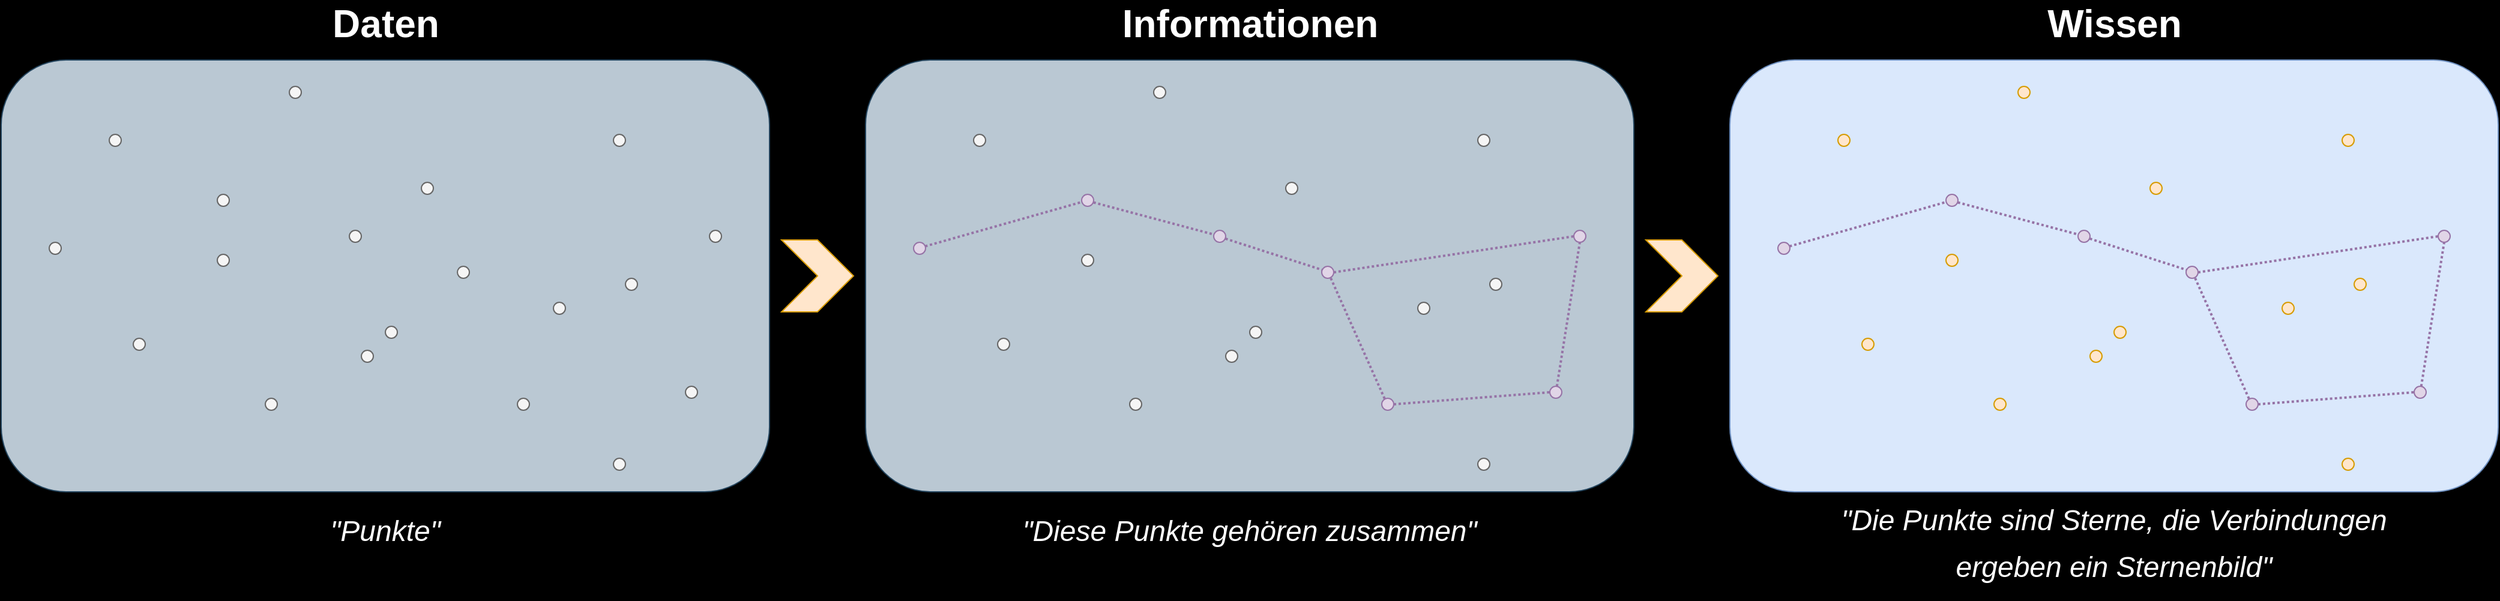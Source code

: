 <mxfile compressed="false" version="14.4.2" type="device">
  <diagram id="cXwhDG5eno2B9CwCT9aL" name="Seite-1">
    <mxGraphModel dx="2723" dy="1210" grid="1" gridSize="10" guides="1" tooltips="1" connect="1" arrows="1" fold="1" page="0" pageScale="1" pageWidth="827" pageHeight="1169" background="#000000" math="0" shadow="0">
      <root>
        <mxCell id="0" />
        <mxCell id="1" parent="0" />
        <mxCell id="2AlHZTJsLCXbRx7zKJm5-36" value="" style="rounded=1;whiteSpace=wrap;html=1;strokeWidth=1;fillColor=#bac8d3;strokeColor=#23445d;" parent="1" vertex="1">
          <mxGeometry x="120" y="120" width="640" height="360" as="geometry" />
        </mxCell>
        <mxCell id="2AlHZTJsLCXbRx7zKJm5-5" value="" style="ellipse;whiteSpace=wrap;html=1;aspect=fixed;strokeWidth=1;fillColor=#e1d5e7;strokeColor=#9673a6;fontColor=#FFFFFF;" parent="1" vertex="1">
          <mxGeometry x="160" y="272" width="10" height="10" as="geometry" />
        </mxCell>
        <mxCell id="2AlHZTJsLCXbRx7zKJm5-7" value="" style="ellipse;whiteSpace=wrap;html=1;aspect=fixed;strokeWidth=1;fillColor=#e1d5e7;strokeColor=#9673a6;fontColor=#FFFFFF;" parent="1" vertex="1">
          <mxGeometry x="300" y="232" width="10" height="10" as="geometry" />
        </mxCell>
        <mxCell id="2AlHZTJsLCXbRx7zKJm5-8" value="" style="ellipse;whiteSpace=wrap;html=1;aspect=fixed;strokeWidth=1;fillColor=#e1d5e7;strokeColor=#9673a6;fontColor=#FFFFFF;" parent="1" vertex="1">
          <mxGeometry x="410" y="262" width="10" height="10" as="geometry" />
        </mxCell>
        <mxCell id="2AlHZTJsLCXbRx7zKJm5-9" value="" style="ellipse;whiteSpace=wrap;html=1;aspect=fixed;strokeWidth=1;fillColor=#e1d5e7;strokeColor=#9673a6;fontColor=#FFFFFF;" parent="1" vertex="1">
          <mxGeometry x="500" y="292" width="10" height="10" as="geometry" />
        </mxCell>
        <mxCell id="2AlHZTJsLCXbRx7zKJm5-10" value="" style="ellipse;whiteSpace=wrap;html=1;aspect=fixed;strokeWidth=1;fillColor=#e1d5e7;strokeColor=#9673a6;fontColor=#FFFFFF;" parent="1" vertex="1">
          <mxGeometry x="710" y="262" width="10" height="10" as="geometry" />
        </mxCell>
        <mxCell id="2AlHZTJsLCXbRx7zKJm5-11" value="" style="ellipse;whiteSpace=wrap;html=1;aspect=fixed;strokeWidth=1;fillColor=#e1d5e7;strokeColor=#9673a6;fontColor=#FFFFFF;" parent="1" vertex="1">
          <mxGeometry x="550" y="402" width="10" height="10" as="geometry" />
        </mxCell>
        <mxCell id="2AlHZTJsLCXbRx7zKJm5-12" value="" style="ellipse;whiteSpace=wrap;html=1;aspect=fixed;strokeWidth=1;fillColor=#e1d5e7;strokeColor=#9673a6;fontColor=#FFFFFF;" parent="1" vertex="1">
          <mxGeometry x="690" y="392" width="10" height="10" as="geometry" />
        </mxCell>
        <mxCell id="2AlHZTJsLCXbRx7zKJm5-13" value="" style="endArrow=none;html=1;exitX=0.97;exitY=0.33;exitDx=0;exitDy=0;entryX=-0.018;entryY=0.651;entryDx=0;entryDy=0;exitPerimeter=0;entryPerimeter=0;strokeWidth=2;dashed=1;dashPattern=1 1;fillColor=#e1d5e7;strokeColor=#9673a6;fontColor=#FFFFFF;" parent="1" source="2AlHZTJsLCXbRx7zKJm5-5" target="2AlHZTJsLCXbRx7zKJm5-7" edge="1">
          <mxGeometry width="50" height="50" relative="1" as="geometry">
            <mxPoint x="190" y="362" as="sourcePoint" />
            <mxPoint x="290" y="273" as="targetPoint" />
          </mxGeometry>
        </mxCell>
        <mxCell id="2AlHZTJsLCXbRx7zKJm5-14" value="" style="endArrow=none;html=1;exitX=0.987;exitY=0.674;exitDx=0;exitDy=0;entryX=0.012;entryY=0.348;entryDx=0;entryDy=0;exitPerimeter=0;entryPerimeter=0;dashed=1;dashPattern=1 1;strokeWidth=2;fillColor=#e1d5e7;strokeColor=#9673a6;fontColor=#FFFFFF;" parent="1" source="2AlHZTJsLCXbRx7zKJm5-7" target="2AlHZTJsLCXbRx7zKJm5-8" edge="1">
          <mxGeometry width="50" height="50" relative="1" as="geometry">
            <mxPoint x="300" y="322" as="sourcePoint" />
            <mxPoint x="350" y="272" as="targetPoint" />
          </mxGeometry>
        </mxCell>
        <mxCell id="2AlHZTJsLCXbRx7zKJm5-15" value="" style="endArrow=none;html=1;entryX=0.035;entryY=0.298;entryDx=0;entryDy=0;exitX=0.981;exitY=0.697;exitDx=0;exitDy=0;exitPerimeter=0;entryPerimeter=0;dashed=1;dashPattern=1 1;strokeWidth=2;fillColor=#e1d5e7;strokeColor=#9673a6;fontColor=#FFFFFF;" parent="1" source="2AlHZTJsLCXbRx7zKJm5-8" target="2AlHZTJsLCXbRx7zKJm5-9" edge="1">
          <mxGeometry width="50" height="50" relative="1" as="geometry">
            <mxPoint x="420" y="332" as="sourcePoint" />
            <mxPoint x="470" y="282" as="targetPoint" />
          </mxGeometry>
        </mxCell>
        <mxCell id="2AlHZTJsLCXbRx7zKJm5-16" value="" style="endArrow=none;html=1;exitX=1;exitY=0.5;exitDx=0;exitDy=0;entryX=0;entryY=0.5;entryDx=0;entryDy=0;dashed=1;dashPattern=1 1;strokeWidth=2;fillColor=#e1d5e7;strokeColor=#9673a6;fontColor=#FFFFFF;" parent="1" source="2AlHZTJsLCXbRx7zKJm5-9" target="2AlHZTJsLCXbRx7zKJm5-10" edge="1">
          <mxGeometry width="50" height="50" relative="1" as="geometry">
            <mxPoint x="570" y="252" as="sourcePoint" />
            <mxPoint x="680" y="282" as="targetPoint" />
          </mxGeometry>
        </mxCell>
        <mxCell id="2AlHZTJsLCXbRx7zKJm5-17" value="" style="endArrow=none;html=1;entryX=0.5;entryY=1;entryDx=0;entryDy=0;exitX=0.588;exitY=0.009;exitDx=0;exitDy=0;exitPerimeter=0;dashed=1;dashPattern=1 1;strokeWidth=2;fillColor=#e1d5e7;strokeColor=#9673a6;fontColor=#FFFFFF;" parent="1" source="2AlHZTJsLCXbRx7zKJm5-12" target="2AlHZTJsLCXbRx7zKJm5-10" edge="1">
          <mxGeometry width="50" height="50" relative="1" as="geometry">
            <mxPoint x="670" y="352" as="sourcePoint" />
            <mxPoint x="720" y="302" as="targetPoint" />
          </mxGeometry>
        </mxCell>
        <mxCell id="2AlHZTJsLCXbRx7zKJm5-18" value="" style="endArrow=none;html=1;exitX=0.239;exitY=0.032;exitDx=0;exitDy=0;exitPerimeter=0;entryX=0.739;entryY=0.952;entryDx=0;entryDy=0;entryPerimeter=0;dashed=1;dashPattern=1 1;strokeWidth=2;fillColor=#e1d5e7;strokeColor=#9673a6;fontColor=#FFFFFF;" parent="1" source="2AlHZTJsLCXbRx7zKJm5-11" target="2AlHZTJsLCXbRx7zKJm5-9" edge="1">
          <mxGeometry width="50" height="50" relative="1" as="geometry">
            <mxPoint x="540" y="392" as="sourcePoint" />
            <mxPoint x="510" y="312" as="targetPoint" />
          </mxGeometry>
        </mxCell>
        <mxCell id="2AlHZTJsLCXbRx7zKJm5-19" value="" style="endArrow=none;html=1;entryX=0;entryY=0.5;entryDx=0;entryDy=0;exitX=1;exitY=0.5;exitDx=0;exitDy=0;dashed=1;dashPattern=1 1;strokeWidth=2;fillColor=#e1d5e7;strokeColor=#9673a6;fontColor=#FFFFFF;" parent="1" source="2AlHZTJsLCXbRx7zKJm5-11" target="2AlHZTJsLCXbRx7zKJm5-12" edge="1">
          <mxGeometry width="50" height="50" relative="1" as="geometry">
            <mxPoint x="570" y="402" as="sourcePoint" />
            <mxPoint x="670" y="402" as="targetPoint" />
          </mxGeometry>
        </mxCell>
        <mxCell id="2AlHZTJsLCXbRx7zKJm5-21" value="" style="ellipse;whiteSpace=wrap;html=1;aspect=fixed;strokeWidth=1;fillColor=#f5f5f5;strokeColor=#666666;fontColor=#FFFFFF;" parent="1" vertex="1">
          <mxGeometry x="580" y="322" width="10" height="10" as="geometry" />
        </mxCell>
        <mxCell id="2AlHZTJsLCXbRx7zKJm5-22" value="" style="ellipse;whiteSpace=wrap;html=1;aspect=fixed;strokeWidth=1;fillColor=#f5f5f5;strokeColor=#666666;fontColor=#FFFFFF;" parent="1" vertex="1">
          <mxGeometry x="360" y="142" width="10" height="10" as="geometry" />
        </mxCell>
        <mxCell id="2AlHZTJsLCXbRx7zKJm5-23" value="" style="ellipse;whiteSpace=wrap;html=1;aspect=fixed;strokeWidth=1;fillColor=#f5f5f5;strokeColor=#666666;fontColor=#FFFFFF;" parent="1" vertex="1">
          <mxGeometry x="300" y="282" width="10" height="10" as="geometry" />
        </mxCell>
        <mxCell id="2AlHZTJsLCXbRx7zKJm5-24" value="" style="ellipse;whiteSpace=wrap;html=1;aspect=fixed;strokeWidth=1;fillColor=#f5f5f5;strokeColor=#666666;fontColor=#FFFFFF;" parent="1" vertex="1">
          <mxGeometry x="230" y="352" width="10" height="10" as="geometry" />
        </mxCell>
        <mxCell id="2AlHZTJsLCXbRx7zKJm5-25" value="" style="ellipse;whiteSpace=wrap;html=1;aspect=fixed;strokeWidth=1;fillColor=#f5f5f5;strokeColor=#666666;fontColor=#FFFFFF;" parent="1" vertex="1">
          <mxGeometry x="470" y="222" width="10" height="10" as="geometry" />
        </mxCell>
        <mxCell id="2AlHZTJsLCXbRx7zKJm5-26" value="" style="ellipse;whiteSpace=wrap;html=1;aspect=fixed;strokeWidth=1;fillColor=#f5f5f5;strokeColor=#666666;fontColor=#FFFFFF;" parent="1" vertex="1">
          <mxGeometry x="630" y="182" width="10" height="10" as="geometry" />
        </mxCell>
        <mxCell id="2AlHZTJsLCXbRx7zKJm5-27" value="" style="ellipse;whiteSpace=wrap;html=1;aspect=fixed;strokeWidth=1;fillColor=#f5f5f5;strokeColor=#666666;fontColor=#FFFFFF;" parent="1" vertex="1">
          <mxGeometry x="210" y="182" width="10" height="10" as="geometry" />
        </mxCell>
        <mxCell id="2AlHZTJsLCXbRx7zKJm5-31" value="" style="ellipse;whiteSpace=wrap;html=1;aspect=fixed;strokeWidth=1;fillColor=#f5f5f5;strokeColor=#666666;fontColor=#FFFFFF;" parent="1" vertex="1">
          <mxGeometry x="340" y="402" width="10" height="10" as="geometry" />
        </mxCell>
        <mxCell id="2AlHZTJsLCXbRx7zKJm5-32" value="" style="ellipse;whiteSpace=wrap;html=1;aspect=fixed;strokeWidth=1;fillColor=#f5f5f5;strokeColor=#666666;fontColor=#FFFFFF;" parent="1" vertex="1">
          <mxGeometry x="440" y="342" width="10" height="10" as="geometry" />
        </mxCell>
        <mxCell id="2AlHZTJsLCXbRx7zKJm5-33" value="" style="ellipse;whiteSpace=wrap;html=1;aspect=fixed;strokeWidth=1;fillColor=#f5f5f5;strokeColor=#666666;fontColor=#FFFFFF;" parent="1" vertex="1">
          <mxGeometry x="420" y="362" width="10" height="10" as="geometry" />
        </mxCell>
        <mxCell id="2AlHZTJsLCXbRx7zKJm5-34" value="" style="ellipse;whiteSpace=wrap;html=1;aspect=fixed;strokeWidth=1;fillColor=#f5f5f5;strokeColor=#666666;fontColor=#FFFFFF;" parent="1" vertex="1">
          <mxGeometry x="630" y="452" width="10" height="10" as="geometry" />
        </mxCell>
        <mxCell id="2AlHZTJsLCXbRx7zKJm5-35" value="" style="ellipse;whiteSpace=wrap;html=1;aspect=fixed;strokeWidth=1;fillColor=#f5f5f5;strokeColor=#666666;fontColor=#FFFFFF;" parent="1" vertex="1">
          <mxGeometry x="640" y="302" width="10" height="10" as="geometry" />
        </mxCell>
        <mxCell id="2AlHZTJsLCXbRx7zKJm5-37" value="" style="rounded=1;whiteSpace=wrap;html=1;strokeWidth=1;fillColor=#bac8d3;strokeColor=#23445d;" parent="1" vertex="1">
          <mxGeometry x="-600" y="120" width="640" height="360" as="geometry" />
        </mxCell>
        <mxCell id="2AlHZTJsLCXbRx7zKJm5-38" value="" style="ellipse;whiteSpace=wrap;html=1;aspect=fixed;strokeWidth=1;fillColor=#f5f5f5;strokeColor=#666666;fontColor=#FFFFFF;" parent="1" vertex="1">
          <mxGeometry x="-560" y="272" width="10" height="10" as="geometry" />
        </mxCell>
        <mxCell id="2AlHZTJsLCXbRx7zKJm5-39" value="" style="ellipse;whiteSpace=wrap;html=1;aspect=fixed;strokeWidth=1;fillColor=#f5f5f5;strokeColor=#666666;fontColor=#FFFFFF;" parent="1" vertex="1">
          <mxGeometry x="-420" y="232" width="10" height="10" as="geometry" />
        </mxCell>
        <mxCell id="2AlHZTJsLCXbRx7zKJm5-40" value="" style="ellipse;whiteSpace=wrap;html=1;aspect=fixed;strokeWidth=1;fillColor=#f5f5f5;strokeColor=#666666;fontColor=#FFFFFF;" parent="1" vertex="1">
          <mxGeometry x="-310" y="262" width="10" height="10" as="geometry" />
        </mxCell>
        <mxCell id="2AlHZTJsLCXbRx7zKJm5-41" value="" style="ellipse;whiteSpace=wrap;html=1;aspect=fixed;strokeWidth=1;fillColor=#f5f5f5;strokeColor=#666666;fontColor=#FFFFFF;" parent="1" vertex="1">
          <mxGeometry x="-220" y="292" width="10" height="10" as="geometry" />
        </mxCell>
        <mxCell id="2AlHZTJsLCXbRx7zKJm5-42" value="" style="ellipse;whiteSpace=wrap;html=1;aspect=fixed;strokeWidth=1;fillColor=#f5f5f5;strokeColor=#666666;fontColor=#FFFFFF;" parent="1" vertex="1">
          <mxGeometry x="-10" y="262" width="10" height="10" as="geometry" />
        </mxCell>
        <mxCell id="2AlHZTJsLCXbRx7zKJm5-43" value="" style="ellipse;whiteSpace=wrap;html=1;aspect=fixed;strokeWidth=1;fillColor=#f5f5f5;strokeColor=#666666;fontColor=#FFFFFF;" parent="1" vertex="1">
          <mxGeometry x="-170" y="402" width="10" height="10" as="geometry" />
        </mxCell>
        <mxCell id="2AlHZTJsLCXbRx7zKJm5-44" value="" style="ellipse;whiteSpace=wrap;html=1;aspect=fixed;strokeWidth=1;fillColor=#f5f5f5;strokeColor=#666666;fontColor=#FFFFFF;" parent="1" vertex="1">
          <mxGeometry x="-30" y="392" width="10" height="10" as="geometry" />
        </mxCell>
        <mxCell id="2AlHZTJsLCXbRx7zKJm5-52" value="" style="ellipse;whiteSpace=wrap;html=1;aspect=fixed;strokeWidth=1;fillColor=#f5f5f5;strokeColor=#666666;fontColor=#FFFFFF;" parent="1" vertex="1">
          <mxGeometry x="-140" y="322" width="10" height="10" as="geometry" />
        </mxCell>
        <mxCell id="2AlHZTJsLCXbRx7zKJm5-53" value="" style="ellipse;whiteSpace=wrap;html=1;aspect=fixed;strokeWidth=1;fillColor=#f5f5f5;strokeColor=#666666;fontColor=#FFFFFF;" parent="1" vertex="1">
          <mxGeometry x="-360" y="142" width="10" height="10" as="geometry" />
        </mxCell>
        <mxCell id="2AlHZTJsLCXbRx7zKJm5-54" value="" style="ellipse;whiteSpace=wrap;html=1;aspect=fixed;strokeWidth=1;fillColor=#f5f5f5;strokeColor=#666666;fontColor=#FFFFFF;" parent="1" vertex="1">
          <mxGeometry x="-420" y="282" width="10" height="10" as="geometry" />
        </mxCell>
        <mxCell id="2AlHZTJsLCXbRx7zKJm5-55" value="" style="ellipse;whiteSpace=wrap;html=1;aspect=fixed;strokeWidth=1;fillColor=#f5f5f5;strokeColor=#666666;fontColor=#FFFFFF;" parent="1" vertex="1">
          <mxGeometry x="-490" y="352" width="10" height="10" as="geometry" />
        </mxCell>
        <mxCell id="2AlHZTJsLCXbRx7zKJm5-56" value="" style="ellipse;whiteSpace=wrap;html=1;aspect=fixed;strokeWidth=1;fillColor=#f5f5f5;strokeColor=#666666;fontColor=#FFFFFF;" parent="1" vertex="1">
          <mxGeometry x="-250" y="222" width="10" height="10" as="geometry" />
        </mxCell>
        <mxCell id="2AlHZTJsLCXbRx7zKJm5-57" value="" style="ellipse;whiteSpace=wrap;html=1;aspect=fixed;strokeWidth=1;fillColor=#f5f5f5;strokeColor=#666666;fontColor=#FFFFFF;" parent="1" vertex="1">
          <mxGeometry x="-90" y="182" width="10" height="10" as="geometry" />
        </mxCell>
        <mxCell id="2AlHZTJsLCXbRx7zKJm5-58" value="" style="ellipse;whiteSpace=wrap;html=1;aspect=fixed;strokeWidth=1;fillColor=#f5f5f5;strokeColor=#666666;fontColor=#FFFFFF;" parent="1" vertex="1">
          <mxGeometry x="-510" y="182" width="10" height="10" as="geometry" />
        </mxCell>
        <mxCell id="2AlHZTJsLCXbRx7zKJm5-59" value="" style="ellipse;whiteSpace=wrap;html=1;aspect=fixed;strokeWidth=1;fillColor=#f5f5f5;strokeColor=#666666;fontColor=#FFFFFF;" parent="1" vertex="1">
          <mxGeometry x="-380" y="402" width="10" height="10" as="geometry" />
        </mxCell>
        <mxCell id="2AlHZTJsLCXbRx7zKJm5-60" value="" style="ellipse;whiteSpace=wrap;html=1;aspect=fixed;strokeWidth=1;fillColor=#f5f5f5;strokeColor=#666666;fontColor=#FFFFFF;" parent="1" vertex="1">
          <mxGeometry x="-280" y="342" width="10" height="10" as="geometry" />
        </mxCell>
        <mxCell id="2AlHZTJsLCXbRx7zKJm5-61" value="" style="ellipse;whiteSpace=wrap;html=1;aspect=fixed;strokeWidth=1;fillColor=#f5f5f5;strokeColor=#666666;fontColor=#FFFFFF;" parent="1" vertex="1">
          <mxGeometry x="-300" y="362" width="10" height="10" as="geometry" />
        </mxCell>
        <mxCell id="2AlHZTJsLCXbRx7zKJm5-62" value="" style="ellipse;whiteSpace=wrap;html=1;aspect=fixed;strokeWidth=1;fillColor=#f5f5f5;strokeColor=#666666;fontColor=#FFFFFF;" parent="1" vertex="1">
          <mxGeometry x="-90" y="452" width="10" height="10" as="geometry" />
        </mxCell>
        <mxCell id="2AlHZTJsLCXbRx7zKJm5-63" value="" style="ellipse;whiteSpace=wrap;html=1;aspect=fixed;strokeWidth=1;fillColor=#f5f5f5;strokeColor=#666666;fontColor=#FFFFFF;" parent="1" vertex="1">
          <mxGeometry x="-80" y="302" width="10" height="10" as="geometry" />
        </mxCell>
        <mxCell id="2AlHZTJsLCXbRx7zKJm5-64" value="" style="rounded=1;whiteSpace=wrap;html=1;strokeWidth=1;fillColor=#dae8fc;strokeColor=#6c8ebf;" parent="1" vertex="1">
          <mxGeometry x="840" y="120" width="640" height="360" as="geometry" />
        </mxCell>
        <mxCell id="2AlHZTJsLCXbRx7zKJm5-65" value="" style="ellipse;whiteSpace=wrap;html=1;aspect=fixed;strokeWidth=1;fillColor=#e1d5e7;strokeColor=#9673a6;fontColor=#FFFFFF;" parent="1" vertex="1">
          <mxGeometry x="880" y="272" width="10" height="10" as="geometry" />
        </mxCell>
        <mxCell id="2AlHZTJsLCXbRx7zKJm5-66" value="" style="ellipse;whiteSpace=wrap;html=1;aspect=fixed;strokeWidth=1;fillColor=#e1d5e7;strokeColor=#9673a6;fontColor=#FFFFFF;" parent="1" vertex="1">
          <mxGeometry x="1020" y="232" width="10" height="10" as="geometry" />
        </mxCell>
        <mxCell id="2AlHZTJsLCXbRx7zKJm5-67" value="" style="ellipse;whiteSpace=wrap;html=1;aspect=fixed;strokeWidth=1;fillColor=#e1d5e7;strokeColor=#9673a6;fontColor=#FFFFFF;" parent="1" vertex="1">
          <mxGeometry x="1130" y="262" width="10" height="10" as="geometry" />
        </mxCell>
        <mxCell id="2AlHZTJsLCXbRx7zKJm5-68" value="" style="ellipse;whiteSpace=wrap;html=1;aspect=fixed;strokeWidth=1;fillColor=#e1d5e7;strokeColor=#9673a6;fontColor=#FFFFFF;" parent="1" vertex="1">
          <mxGeometry x="1220" y="292" width="10" height="10" as="geometry" />
        </mxCell>
        <mxCell id="2AlHZTJsLCXbRx7zKJm5-69" value="" style="ellipse;whiteSpace=wrap;html=1;aspect=fixed;strokeWidth=1;fillColor=#e1d5e7;strokeColor=#9673a6;fontColor=#FFFFFF;" parent="1" vertex="1">
          <mxGeometry x="1430" y="262" width="10" height="10" as="geometry" />
        </mxCell>
        <mxCell id="2AlHZTJsLCXbRx7zKJm5-70" value="" style="ellipse;whiteSpace=wrap;html=1;aspect=fixed;strokeWidth=1;fillColor=#e1d5e7;strokeColor=#9673a6;fontColor=#FFFFFF;" parent="1" vertex="1">
          <mxGeometry x="1270" y="402" width="10" height="10" as="geometry" />
        </mxCell>
        <mxCell id="2AlHZTJsLCXbRx7zKJm5-71" value="" style="ellipse;whiteSpace=wrap;html=1;aspect=fixed;strokeWidth=1;fillColor=#e1d5e7;strokeColor=#9673a6;fontColor=#FFFFFF;" parent="1" vertex="1">
          <mxGeometry x="1410" y="392" width="10" height="10" as="geometry" />
        </mxCell>
        <mxCell id="2AlHZTJsLCXbRx7zKJm5-72" value="" style="endArrow=none;html=1;exitX=0.97;exitY=0.33;exitDx=0;exitDy=0;entryX=-0.018;entryY=0.651;entryDx=0;entryDy=0;exitPerimeter=0;entryPerimeter=0;strokeWidth=2;dashed=1;dashPattern=1 1;fillColor=#e1d5e7;strokeColor=#9673a6;fontColor=#FFFFFF;" parent="1" source="2AlHZTJsLCXbRx7zKJm5-65" target="2AlHZTJsLCXbRx7zKJm5-66" edge="1">
          <mxGeometry width="50" height="50" relative="1" as="geometry">
            <mxPoint x="910" y="362" as="sourcePoint" />
            <mxPoint x="1010" y="273" as="targetPoint" />
          </mxGeometry>
        </mxCell>
        <mxCell id="2AlHZTJsLCXbRx7zKJm5-73" value="" style="endArrow=none;html=1;exitX=0.987;exitY=0.674;exitDx=0;exitDy=0;entryX=0.012;entryY=0.348;entryDx=0;entryDy=0;exitPerimeter=0;entryPerimeter=0;dashed=1;dashPattern=1 1;strokeWidth=2;fillColor=#e1d5e7;strokeColor=#9673a6;fontColor=#FFFFFF;" parent="1" source="2AlHZTJsLCXbRx7zKJm5-66" target="2AlHZTJsLCXbRx7zKJm5-67" edge="1">
          <mxGeometry width="50" height="50" relative="1" as="geometry">
            <mxPoint x="1020" y="322" as="sourcePoint" />
            <mxPoint x="1070" y="272" as="targetPoint" />
          </mxGeometry>
        </mxCell>
        <mxCell id="2AlHZTJsLCXbRx7zKJm5-74" value="" style="endArrow=none;html=1;entryX=0.035;entryY=0.298;entryDx=0;entryDy=0;exitX=0.981;exitY=0.697;exitDx=0;exitDy=0;exitPerimeter=0;entryPerimeter=0;dashed=1;dashPattern=1 1;strokeWidth=2;fillColor=#e1d5e7;strokeColor=#9673a6;fontColor=#FFFFFF;" parent="1" source="2AlHZTJsLCXbRx7zKJm5-67" target="2AlHZTJsLCXbRx7zKJm5-68" edge="1">
          <mxGeometry width="50" height="50" relative="1" as="geometry">
            <mxPoint x="1140" y="332" as="sourcePoint" />
            <mxPoint x="1190" y="282" as="targetPoint" />
          </mxGeometry>
        </mxCell>
        <mxCell id="2AlHZTJsLCXbRx7zKJm5-75" value="" style="endArrow=none;html=1;exitX=1;exitY=0.5;exitDx=0;exitDy=0;entryX=0;entryY=0.5;entryDx=0;entryDy=0;dashed=1;dashPattern=1 1;strokeWidth=2;fillColor=#e1d5e7;strokeColor=#9673a6;fontColor=#FFFFFF;" parent="1" source="2AlHZTJsLCXbRx7zKJm5-68" target="2AlHZTJsLCXbRx7zKJm5-69" edge="1">
          <mxGeometry width="50" height="50" relative="1" as="geometry">
            <mxPoint x="1290" y="252" as="sourcePoint" />
            <mxPoint x="1400" y="282" as="targetPoint" />
          </mxGeometry>
        </mxCell>
        <mxCell id="2AlHZTJsLCXbRx7zKJm5-76" value="" style="endArrow=none;html=1;entryX=0.5;entryY=1;entryDx=0;entryDy=0;exitX=0.588;exitY=0.009;exitDx=0;exitDy=0;exitPerimeter=0;dashed=1;dashPattern=1 1;strokeWidth=2;fillColor=#e1d5e7;strokeColor=#9673a6;fontColor=#FFFFFF;" parent="1" source="2AlHZTJsLCXbRx7zKJm5-71" target="2AlHZTJsLCXbRx7zKJm5-69" edge="1">
          <mxGeometry width="50" height="50" relative="1" as="geometry">
            <mxPoint x="1390" y="352" as="sourcePoint" />
            <mxPoint x="1440" y="302" as="targetPoint" />
          </mxGeometry>
        </mxCell>
        <mxCell id="2AlHZTJsLCXbRx7zKJm5-77" value="" style="endArrow=none;html=1;exitX=0.239;exitY=0.032;exitDx=0;exitDy=0;exitPerimeter=0;entryX=0.739;entryY=0.952;entryDx=0;entryDy=0;entryPerimeter=0;dashed=1;dashPattern=1 1;strokeWidth=2;fillColor=#e1d5e7;strokeColor=#9673a6;fontColor=#FFFFFF;" parent="1" source="2AlHZTJsLCXbRx7zKJm5-70" target="2AlHZTJsLCXbRx7zKJm5-68" edge="1">
          <mxGeometry width="50" height="50" relative="1" as="geometry">
            <mxPoint x="1260" y="392" as="sourcePoint" />
            <mxPoint x="1230" y="312" as="targetPoint" />
          </mxGeometry>
        </mxCell>
        <mxCell id="2AlHZTJsLCXbRx7zKJm5-78" value="" style="endArrow=none;html=1;entryX=0;entryY=0.5;entryDx=0;entryDy=0;exitX=1;exitY=0.5;exitDx=0;exitDy=0;dashed=1;dashPattern=1 1;strokeWidth=2;fillColor=#e1d5e7;strokeColor=#9673a6;fontColor=#FFFFFF;" parent="1" source="2AlHZTJsLCXbRx7zKJm5-70" target="2AlHZTJsLCXbRx7zKJm5-71" edge="1">
          <mxGeometry width="50" height="50" relative="1" as="geometry">
            <mxPoint x="1290" y="402" as="sourcePoint" />
            <mxPoint x="1390" y="402" as="targetPoint" />
          </mxGeometry>
        </mxCell>
        <mxCell id="2AlHZTJsLCXbRx7zKJm5-79" value="" style="ellipse;whiteSpace=wrap;html=1;aspect=fixed;strokeWidth=1;fillColor=#ffe6cc;strokeColor=#d79b00;fontColor=#FFFFFF;" parent="1" vertex="1">
          <mxGeometry x="1300" y="322" width="10" height="10" as="geometry" />
        </mxCell>
        <mxCell id="2AlHZTJsLCXbRx7zKJm5-80" value="" style="ellipse;whiteSpace=wrap;html=1;aspect=fixed;strokeWidth=1;fillColor=#ffe6cc;strokeColor=#d79b00;fontColor=#FFFFFF;" parent="1" vertex="1">
          <mxGeometry x="1080" y="142" width="10" height="10" as="geometry" />
        </mxCell>
        <mxCell id="2AlHZTJsLCXbRx7zKJm5-81" value="" style="ellipse;whiteSpace=wrap;html=1;aspect=fixed;strokeWidth=1;fillColor=#ffe6cc;strokeColor=#d79b00;fontColor=#FFFFFF;" parent="1" vertex="1">
          <mxGeometry x="1020" y="282" width="10" height="10" as="geometry" />
        </mxCell>
        <mxCell id="2AlHZTJsLCXbRx7zKJm5-82" value="" style="ellipse;whiteSpace=wrap;html=1;aspect=fixed;strokeWidth=1;fillColor=#ffe6cc;strokeColor=#d79b00;fontColor=#FFFFFF;" parent="1" vertex="1">
          <mxGeometry x="950" y="352" width="10" height="10" as="geometry" />
        </mxCell>
        <mxCell id="2AlHZTJsLCXbRx7zKJm5-83" value="" style="ellipse;whiteSpace=wrap;html=1;aspect=fixed;strokeWidth=1;fillColor=#ffe6cc;strokeColor=#d79b00;fontColor=#FFFFFF;" parent="1" vertex="1">
          <mxGeometry x="1190" y="222" width="10" height="10" as="geometry" />
        </mxCell>
        <mxCell id="2AlHZTJsLCXbRx7zKJm5-84" value="" style="ellipse;whiteSpace=wrap;html=1;aspect=fixed;strokeWidth=1;fillColor=#ffe6cc;strokeColor=#d79b00;fontColor=#FFFFFF;" parent="1" vertex="1">
          <mxGeometry x="1350" y="182" width="10" height="10" as="geometry" />
        </mxCell>
        <mxCell id="2AlHZTJsLCXbRx7zKJm5-85" value="" style="ellipse;whiteSpace=wrap;html=1;aspect=fixed;strokeWidth=1;fillColor=#ffe6cc;strokeColor=#d79b00;fontColor=#FFFFFF;" parent="1" vertex="1">
          <mxGeometry x="930" y="182" width="10" height="10" as="geometry" />
        </mxCell>
        <mxCell id="2AlHZTJsLCXbRx7zKJm5-86" value="" style="ellipse;whiteSpace=wrap;html=1;aspect=fixed;strokeWidth=1;fillColor=#ffe6cc;strokeColor=#d79b00;fontColor=#FFFFFF;" parent="1" vertex="1">
          <mxGeometry x="1060" y="402" width="10" height="10" as="geometry" />
        </mxCell>
        <mxCell id="2AlHZTJsLCXbRx7zKJm5-87" value="" style="ellipse;whiteSpace=wrap;html=1;aspect=fixed;strokeWidth=1;fillColor=#ffe6cc;strokeColor=#d79b00;fontColor=#FFFFFF;" parent="1" vertex="1">
          <mxGeometry x="1160" y="342" width="10" height="10" as="geometry" />
        </mxCell>
        <mxCell id="2AlHZTJsLCXbRx7zKJm5-88" value="" style="ellipse;whiteSpace=wrap;html=1;aspect=fixed;strokeWidth=1;fillColor=#ffe6cc;strokeColor=#d79b00;fontColor=#FFFFFF;" parent="1" vertex="1">
          <mxGeometry x="1140" y="362" width="10" height="10" as="geometry" />
        </mxCell>
        <mxCell id="2AlHZTJsLCXbRx7zKJm5-89" value="" style="ellipse;whiteSpace=wrap;html=1;aspect=fixed;strokeWidth=1;fillColor=#ffe6cc;strokeColor=#d79b00;fontColor=#FFFFFF;" parent="1" vertex="1">
          <mxGeometry x="1350" y="452" width="10" height="10" as="geometry" />
        </mxCell>
        <mxCell id="2AlHZTJsLCXbRx7zKJm5-90" value="" style="ellipse;whiteSpace=wrap;html=1;aspect=fixed;strokeWidth=1;fillColor=#ffe6cc;strokeColor=#d79b00;fontColor=#FFFFFF;" parent="1" vertex="1">
          <mxGeometry x="1360" y="302" width="10" height="10" as="geometry" />
        </mxCell>
        <mxCell id="2AlHZTJsLCXbRx7zKJm5-92" value="" style="html=1;shadow=0;dashed=0;align=center;verticalAlign=middle;shape=mxgraph.arrows2.arrow;dy=0;dx=30;notch=30;strokeWidth=1;fillColor=#ffe6cc;strokeColor=#d79b00;" parent="1" vertex="1">
          <mxGeometry x="50" y="270" width="60" height="60" as="geometry" />
        </mxCell>
        <mxCell id="2AlHZTJsLCXbRx7zKJm5-93" value="" style="html=1;shadow=0;dashed=0;align=center;verticalAlign=middle;shape=mxgraph.arrows2.arrow;dy=0;dx=30;notch=30;strokeWidth=1;fillColor=#ffe6cc;strokeColor=#d79b00;" parent="1" vertex="1">
          <mxGeometry x="770" y="270" width="60" height="60" as="geometry" />
        </mxCell>
        <mxCell id="2AlHZTJsLCXbRx7zKJm5-94" value="Daten" style="text;strokeColor=none;fillColor=none;html=1;fontSize=32;fontStyle=1;verticalAlign=middle;align=center;fontColor=#FFFFFF;" parent="1" vertex="1">
          <mxGeometry x="-330" y="70" width="100" height="40" as="geometry" />
        </mxCell>
        <mxCell id="2AlHZTJsLCXbRx7zKJm5-95" value="Informationen" style="text;strokeColor=none;fillColor=none;html=1;fontSize=32;fontStyle=1;verticalAlign=middle;align=center;fontColor=#FFFFFF;" parent="1" vertex="1">
          <mxGeometry x="390" y="70" width="100" height="40" as="geometry" />
        </mxCell>
        <mxCell id="2AlHZTJsLCXbRx7zKJm5-96" value="Wissen" style="text;strokeColor=none;fillColor=none;html=1;fontSize=32;fontStyle=1;verticalAlign=middle;align=center;fontColor=#FFFFFF;" parent="1" vertex="1">
          <mxGeometry x="1110" y="70" width="100" height="40" as="geometry" />
        </mxCell>
        <mxCell id="2AlHZTJsLCXbRx7zKJm5-98" value="&lt;i&gt;&lt;font style=&quot;font-size: 24px&quot;&gt;&quot;Punkte&quot;&lt;/font&gt;&lt;/i&gt;" style="text;html=1;strokeColor=none;fillColor=none;align=center;verticalAlign=middle;whiteSpace=wrap;rounded=0;fontSize=32;fontColor=#FFFFFF;" parent="1" vertex="1">
          <mxGeometry x="-300" y="500" width="40" height="20" as="geometry" />
        </mxCell>
        <mxCell id="2AlHZTJsLCXbRx7zKJm5-99" value="&lt;i&gt;&lt;font style=&quot;font-size: 24px&quot;&gt;&quot;Diese Punkte gehören zusammen&quot;&lt;/font&gt;&lt;/i&gt;" style="text;html=1;strokeColor=none;fillColor=none;align=center;verticalAlign=middle;whiteSpace=wrap;rounded=0;fontSize=32;fontColor=#FFFFFF;" parent="1" vertex="1">
          <mxGeometry x="240" y="500" width="400" height="20" as="geometry" />
        </mxCell>
        <mxCell id="2AlHZTJsLCXbRx7zKJm5-100" value="&lt;i&gt;&lt;font style=&quot;font-size: 24px&quot;&gt;&quot;Die Punkte sind Sterne, die Verbindungen ergeben ein Sternenbild&quot;&lt;/font&gt;&lt;/i&gt;" style="text;html=1;strokeColor=none;fillColor=none;align=center;verticalAlign=middle;whiteSpace=wrap;rounded=0;fontSize=32;fontColor=#FFFFFF;" parent="1" vertex="1">
          <mxGeometry x="890" y="470" width="540" height="100" as="geometry" />
        </mxCell>
      </root>
    </mxGraphModel>
  </diagram>
</mxfile>
